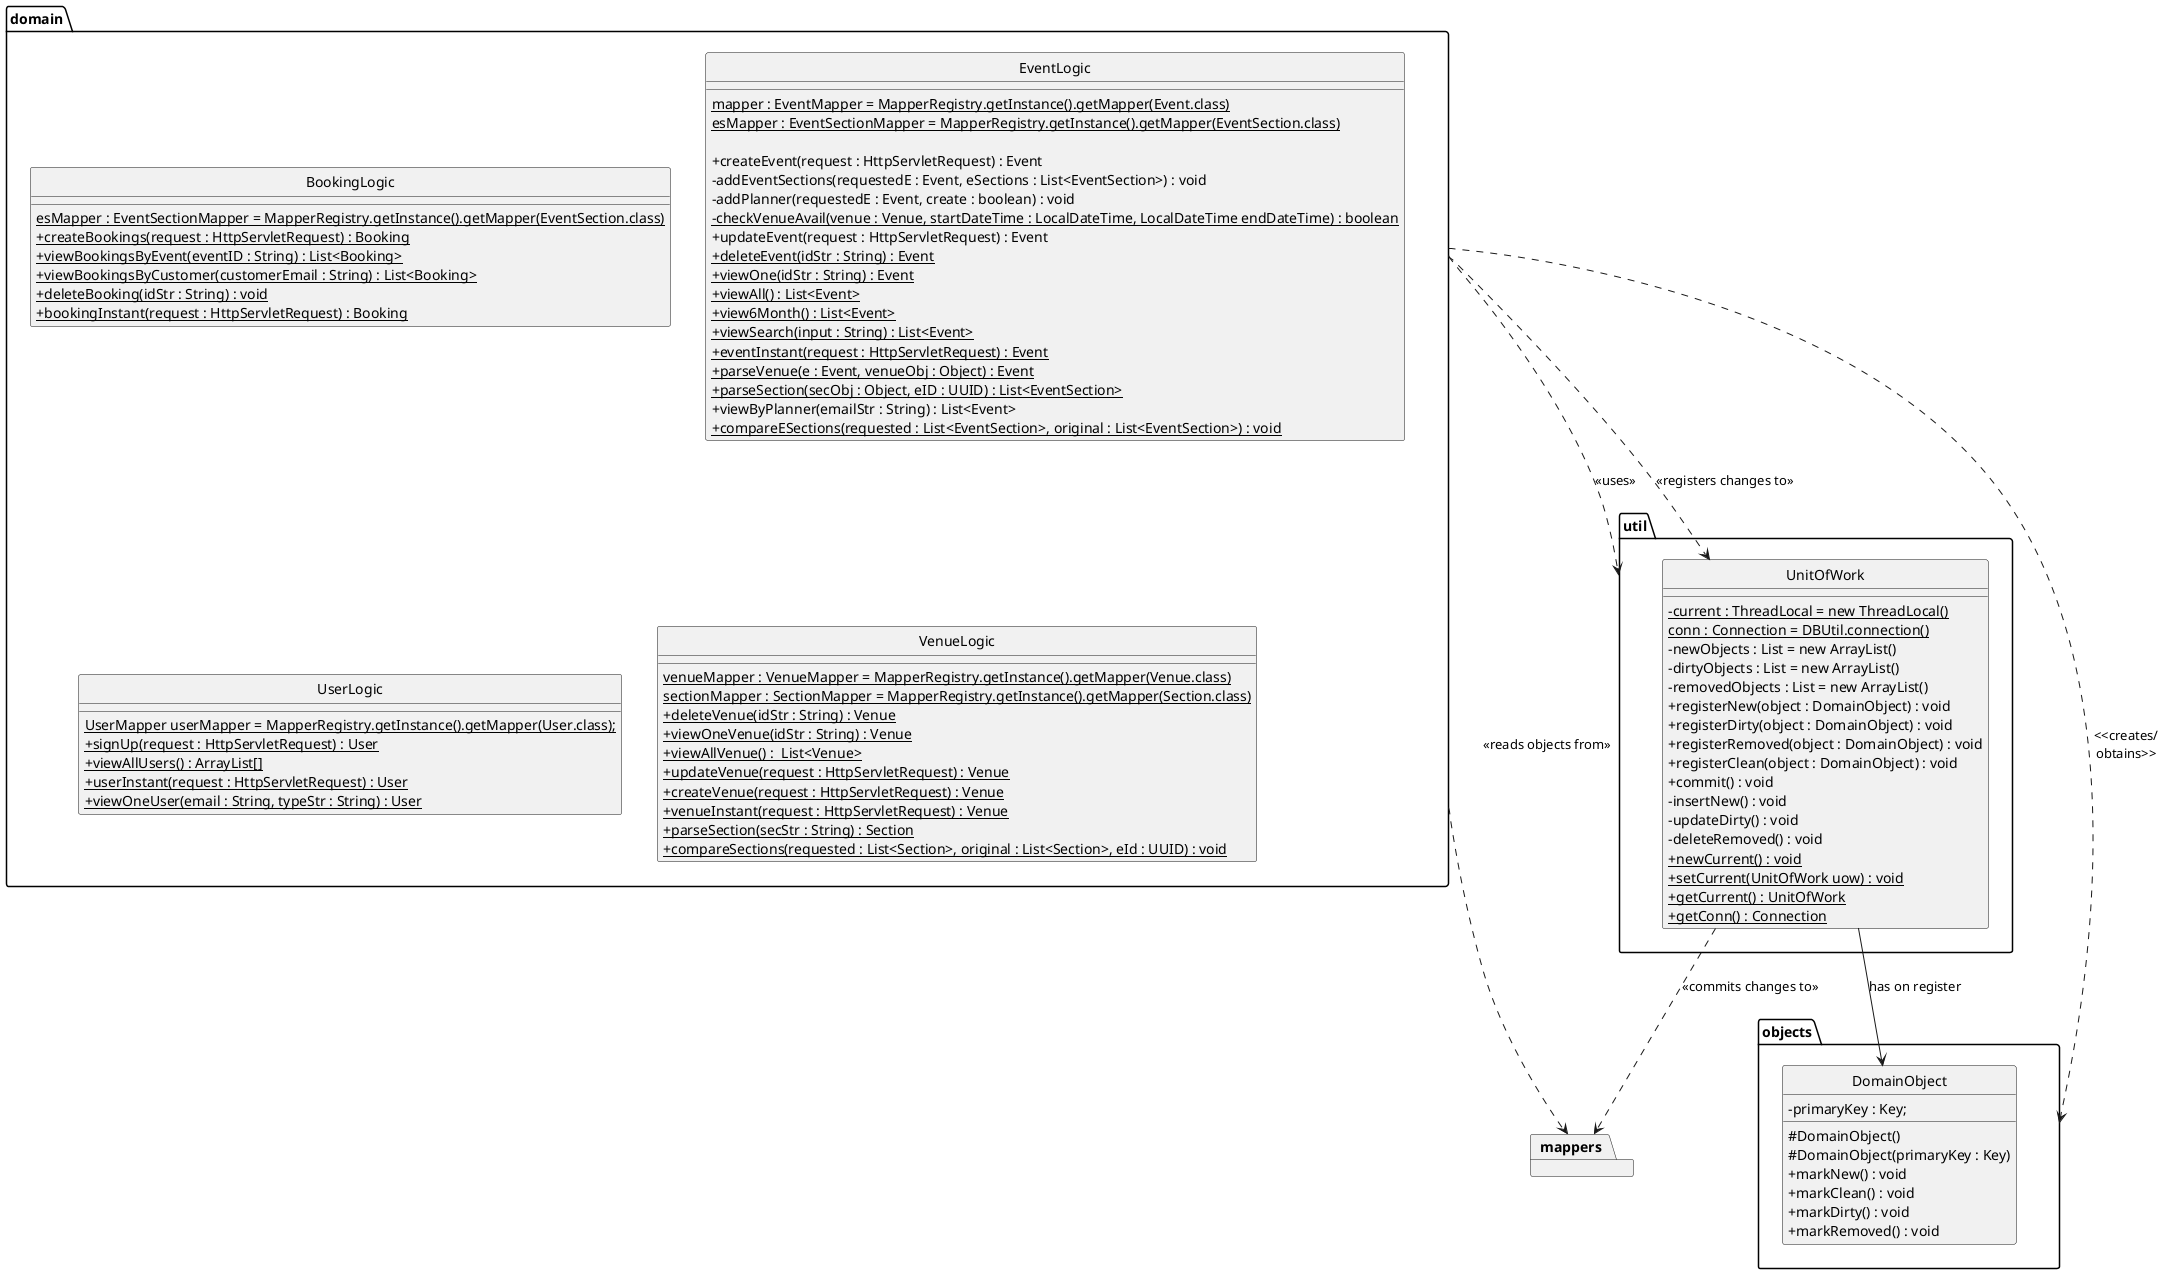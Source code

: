 @startuml
hide circle
allowmixing
skinparam classAttributeIconSize 0

class domain.BookingLogic {
  {static} esMapper : EventSectionMapper = MapperRegistry.getInstance().getMapper(EventSection.class)
  + {static} createBookings(request : HttpServletRequest) : Booking
  + {static} viewBookingsByEvent(eventID : String) : List<Booking>
  + {static} viewBookingsByCustomer(customerEmail : String) : List<Booking>
  + {static} deleteBooking(idStr : String) : void
  + {static} bookingInstant(request : HttpServletRequest) : Booking
}
class domain.EventLogic {
    {static} mapper : EventMapper = MapperRegistry.getInstance().getMapper(Event.class)
    {static} esMapper : EventSectionMapper = MapperRegistry.getInstance().getMapper(EventSection.class)

    + createEvent(request : HttpServletRequest) : Event
    - addEventSections(requestedE : Event, eSections : List<EventSection>) : void
    - addPlanner(requestedE : Event, create : boolean) : void
    - {static} checkVenueAvail(venue : Venue, startDateTime : LocalDateTime, LocalDateTime endDateTime) : boolean
    + updateEvent(request : HttpServletRequest) : Event
    + {static} deleteEvent(idStr : String) : Event
    + {static} viewOne(idStr : String) : Event
    + {static} viewAll() : List<Event>
    + {static} view6Month() : List<Event>
    + {static} viewSearch(input : String) : List<Event>
    + {static} eventInstant(request : HttpServletRequest) : Event
    + {static} parseVenue(e : Event, venueObj : Object) : Event
    + {static} parseSection(secObj : Object, eID : UUID) : List<EventSection>
    + viewByPlanner(emailStr : String) : List<Event> 
    + {static} compareESections(requested : List<EventSection>, original : List<EventSection>) : void
}
class domain.UserLogic {
  {static} UserMapper userMapper = MapperRegistry.getInstance().getMapper(User.class);
  + {static} signUp(request : HttpServletRequest) : User
  + {static} viewAllUsers() : ArrayList[]
  + {static} userInstant(request : HttpServletRequest) : User
  + {static} viewOneUser(email : String, typeStr : String) : User
}
class domain.VenueLogic {
  {static} venueMapper : VenueMapper = MapperRegistry.getInstance().getMapper(Venue.class)
  {static} sectionMapper : SectionMapper = MapperRegistry.getInstance().getMapper(Section.class)
  + {static} deleteVenue(idStr : String) : Venue
  + {static} viewOneVenue(idStr : String) : Venue
  + {static} viewAllVenue() :  List<Venue>
  + {static} updateVenue(request : HttpServletRequest) : Venue
  + {static} createVenue(request : HttpServletRequest) : Venue
  + {static} venueInstant(request : HttpServletRequest) : Venue
  + {static} parseSection(secStr : String) : Section
  + {static} compareSections(requested : List<Section>, original : List<Section>, eId : UUID) : void
}
class util.UnitOfWork {
  - {static} current : ThreadLocal = new ThreadLocal()
  {static} conn : Connection = DBUtil.connection()
  - newObjects : List = new ArrayList()
  - dirtyObjects : List = new ArrayList()
  - removedObjects : List = new ArrayList()
  + registerNew(object : DomainObject) : void
  + registerDirty(object : DomainObject) : void
  + registerRemoved(object : DomainObject) : void
  + registerClean(object : DomainObject) : void
  + commit() : void
  - insertNew() : void
  - updateDirty() : void
  - deleteRemoved() : void
  + {static} newCurrent() : void
  + {static} setCurrent(UnitOfWork uow) : void
  + {static} getCurrent() : UnitOfWork
  + {static} getConn() : Connection
}
class objects.DomainObject {
  - primaryKey : Key;
  # DomainObject()
  # DomainObject(primaryKey : Key)
  + markNew() : void
  + markClean() : void
  + markDirty() : void
  + markRemoved() : void
}

package mappers
domain ..> util : <<uses>>

domain ..> mappers : <<reads objects from>>
domain ..> util.UnitOfWork : <<registers changes to>>
domain ..> objects : <<creates/\nobtains>>
util.UnitOfWork ..> mappers : <<commits changes to>>
' util.UnitOfWork ..> util.DBUtil : <<uses>>
util.UnitOfWork --> objects.DomainObject : has on register

@enduml